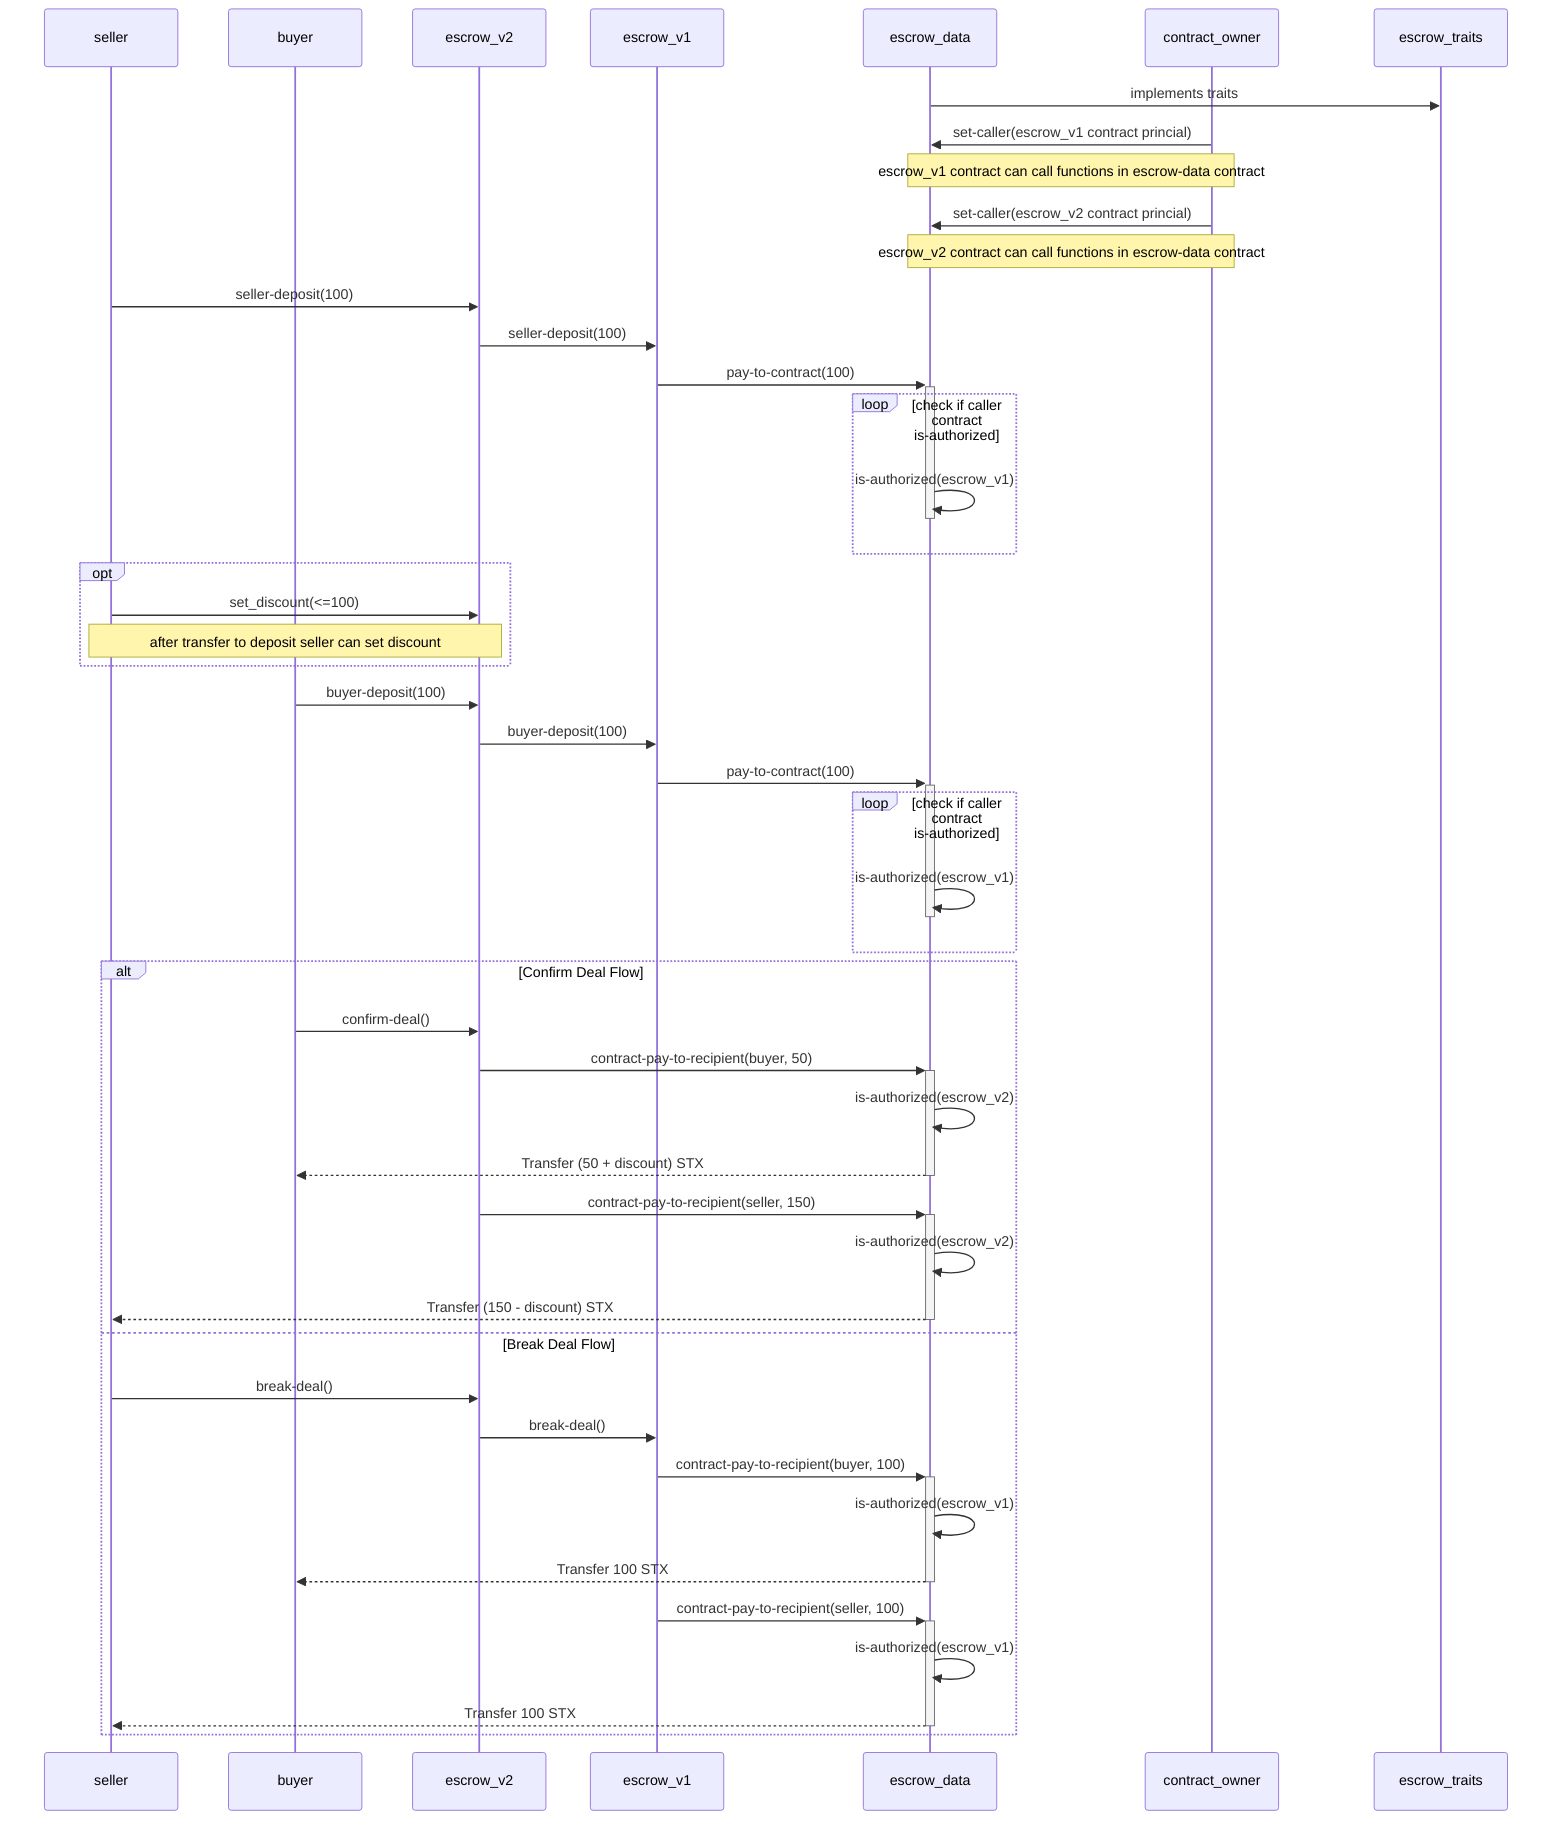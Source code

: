 sequenceDiagram
  participant seller
  participant buyer
  participant escrow_v2
  participant escrow_v1
  participant escrow_data
  participant contract_owner
  participant escrow_traits
  
  escrow_data ->> escrow_traits: implements traits
  contract_owner ->> escrow_data: set-caller(escrow_v1 contract princial)
  Note over contract_owner, escrow_data: escrow_v1 contract can call functions in escrow-data contract
  contract_owner ->> escrow_data: set-caller(escrow_v2 contract princial)
  Note over contract_owner, escrow_data: escrow_v2 contract can call functions in escrow-data contract

  seller ->> escrow_v2: seller-deposit(100)
  escrow_v2 ->> escrow_v1: seller-deposit(100)
  escrow_v1 ->>+ escrow_data: pay-to-contract(100)
  loop check if caller contract is-authorized
    escrow_data ->>- escrow_data: is-authorized(escrow_v1)
  end
  
opt 
  seller ->> escrow_v2: set_discount(<=100)
  Note over seller, escrow_v2: after transfer to deposit seller can set discount
end

  buyer ->> escrow_v2: buyer-deposit(100)
  escrow_v2 ->> escrow_v1: buyer-deposit(100)
  escrow_v1 ->>+ escrow_data: pay-to-contract(100)
  loop check if caller contract is-authorized
    escrow_data ->>- escrow_data: is-authorized(escrow_v1)
  end


 alt Confirm Deal Flow
  buyer ->> escrow_v2: confirm-deal()
  escrow_v2 ->>+ escrow_data: contract-pay-to-recipient(buyer, 50)
  escrow_data ->> escrow_data: is-authorized(escrow_v2)
  escrow_data -->>- buyer: Transfer (50 + discount) STX
  escrow_v2 ->>+ escrow_data: contract-pay-to-recipient(seller, 150)
  escrow_data ->> escrow_data: is-authorized(escrow_v2)
  escrow_data -->>- seller: Transfer (150 - discount) STX
else Break Deal Flow
  seller ->> escrow_v2: break-deal()
  escrow_v2 ->> escrow_v1: break-deal()
  escrow_v1 ->>+ escrow_data: contract-pay-to-recipient(buyer, 100)
  escrow_data ->> escrow_data: is-authorized(escrow_v1)
  escrow_data -->>- buyer: Transfer 100 STX
  escrow_v1 ->>+ escrow_data: contract-pay-to-recipient(seller, 100)
  escrow_data ->> escrow_data: is-authorized(escrow_v1)
  escrow_data -->>- seller: Transfer 100 STX
end